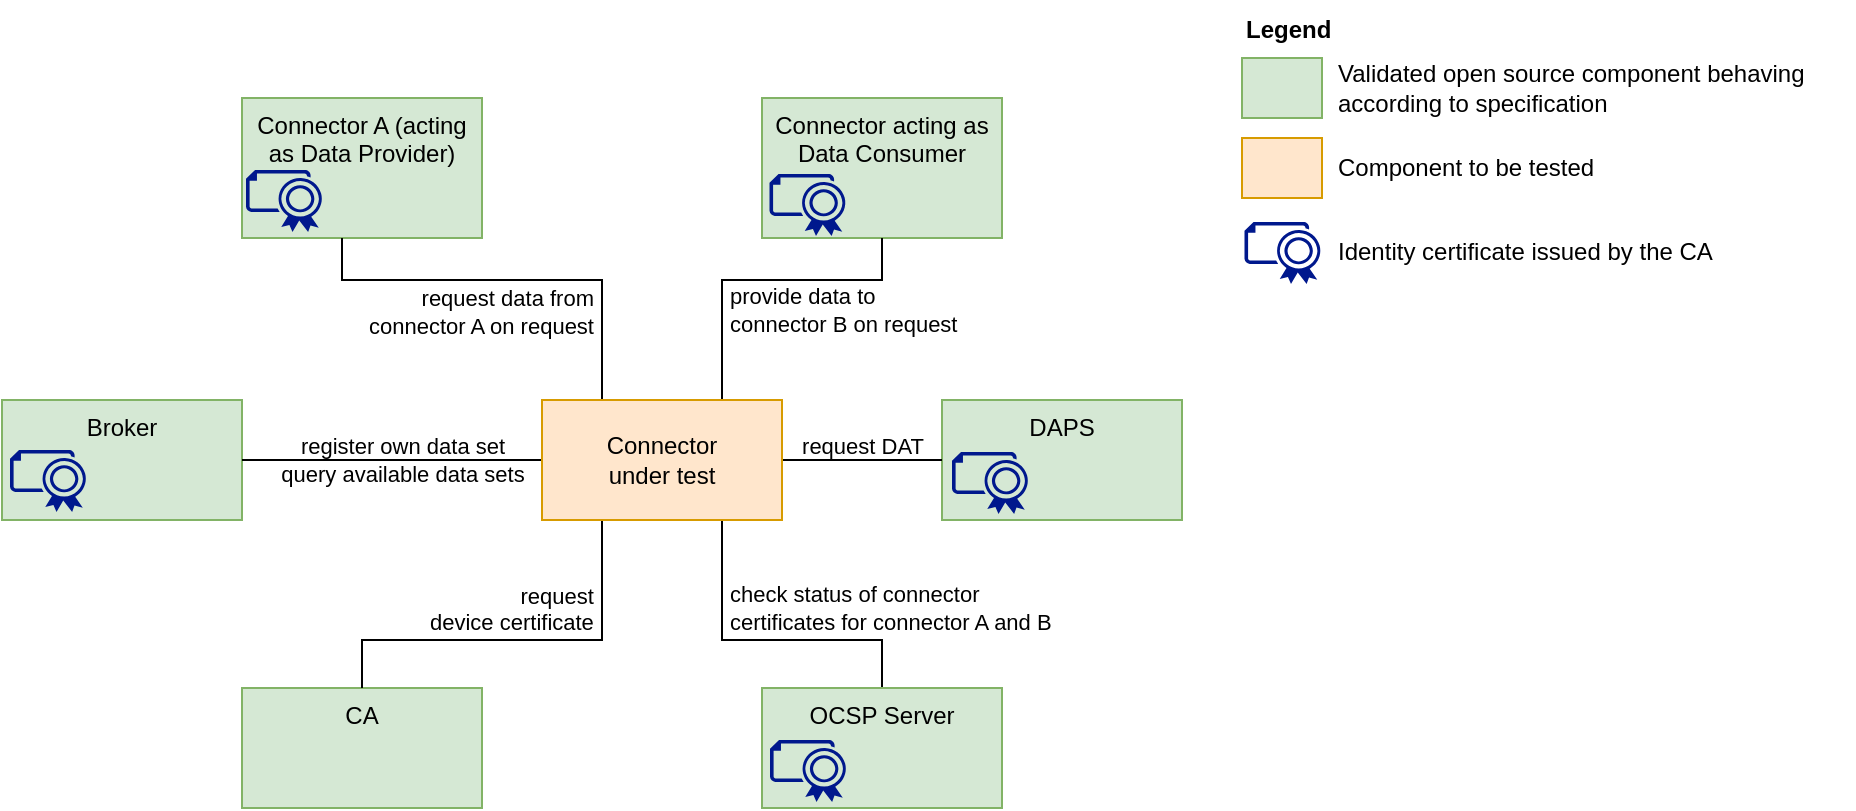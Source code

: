 <mxfile version="14.6.13" type="device"><diagram id="S3DzP4ZIXc_DCiwQGcUj" name="Page-1"><mxGraphModel dx="1422" dy="852" grid="1" gridSize="10" guides="1" tooltips="1" connect="1" arrows="1" fold="1" page="1" pageScale="1" pageWidth="850" pageHeight="1100" math="0" shadow="0"><root><mxCell id="0"/><mxCell id="1" parent="0"/><mxCell id="s2ZVkHYxuJsYrvT4ztzj-1" value="CA" style="rounded=0;whiteSpace=wrap;html=1;fillColor=#d5e8d4;strokeColor=#82b366;verticalAlign=top;" vertex="1" parent="1"><mxGeometry x="360" y="464" width="120" height="60" as="geometry"/></mxCell><mxCell id="s2ZVkHYxuJsYrvT4ztzj-2" value="DAPS" style="rounded=0;whiteSpace=wrap;html=1;fillColor=#d5e8d4;strokeColor=#82b366;verticalAlign=top;" vertex="1" parent="1"><mxGeometry x="710" y="320" width="120" height="60" as="geometry"/></mxCell><mxCell id="s2ZVkHYxuJsYrvT4ztzj-3" value="Connector A (acting as Data Provider)" style="rounded=0;whiteSpace=wrap;html=1;fillColor=#d5e8d4;strokeColor=#82b366;verticalAlign=top;" vertex="1" parent="1"><mxGeometry x="360" y="169" width="120" height="70" as="geometry"/></mxCell><mxCell id="s2ZVkHYxuJsYrvT4ztzj-4" value="Connector acting as Data Consumer" style="rounded=0;whiteSpace=wrap;html=1;fillColor=#d5e8d4;strokeColor=#82b366;verticalAlign=top;" vertex="1" parent="1"><mxGeometry x="620" y="169" width="120" height="70" as="geometry"/></mxCell><mxCell id="s2ZVkHYxuJsYrvT4ztzj-5" value="Broker" style="rounded=0;whiteSpace=wrap;html=1;fillColor=#d5e8d4;strokeColor=#82b366;verticalAlign=top;" vertex="1" parent="1"><mxGeometry x="240" y="320" width="120" height="60" as="geometry"/></mxCell><mxCell id="s2ZVkHYxuJsYrvT4ztzj-31" value="register own data set&lt;br&gt;query available data sets" style="edgeStyle=orthogonalEdgeStyle;rounded=0;orthogonalLoop=1;jettySize=auto;html=1;endArrow=none;endFill=0;align=center;verticalAlign=middle;labelBackgroundColor=none;" edge="1" parent="1" source="s2ZVkHYxuJsYrvT4ztzj-6" target="s2ZVkHYxuJsYrvT4ztzj-5"><mxGeometry x="-0.067" relative="1" as="geometry"><mxPoint as="offset"/></mxGeometry></mxCell><mxCell id="s2ZVkHYxuJsYrvT4ztzj-32" value="" style="edgeStyle=orthogonalEdgeStyle;rounded=0;orthogonalLoop=1;jettySize=auto;html=1;entryX=0.5;entryY=1;entryDx=0;entryDy=0;endArrow=none;endFill=0;align=left;exitX=0.75;exitY=0;exitDx=0;exitDy=0;" edge="1" parent="1" source="s2ZVkHYxuJsYrvT4ztzj-6" target="s2ZVkHYxuJsYrvT4ztzj-4"><mxGeometry x="-0.581" y="-10" relative="1" as="geometry"><Array as="points"><mxPoint x="600" y="260"/><mxPoint x="680" y="260"/></Array><mxPoint as="offset"/></mxGeometry></mxCell><mxCell id="s2ZVkHYxuJsYrvT4ztzj-33" style="edgeStyle=orthogonalEdgeStyle;rounded=0;orthogonalLoop=1;jettySize=auto;html=1;endArrow=none;endFill=0;align=center;exitX=0.25;exitY=0;exitDx=0;exitDy=0;" edge="1" parent="1" source="s2ZVkHYxuJsYrvT4ztzj-6" target="s2ZVkHYxuJsYrvT4ztzj-3"><mxGeometry relative="1" as="geometry"><Array as="points"><mxPoint x="540" y="260"/><mxPoint x="410" y="260"/></Array></mxGeometry></mxCell><mxCell id="s2ZVkHYxuJsYrvT4ztzj-36" value="request DAT&lt;br&gt;&amp;nbsp;" style="edgeStyle=orthogonalEdgeStyle;rounded=0;orthogonalLoop=1;jettySize=auto;html=1;entryX=0;entryY=0.5;entryDx=0;entryDy=0;endArrow=none;endFill=0;align=center;verticalAlign=middle;labelBackgroundColor=none;" edge="1" parent="1" source="s2ZVkHYxuJsYrvT4ztzj-6" target="s2ZVkHYxuJsYrvT4ztzj-2"><mxGeometry relative="1" as="geometry"/></mxCell><mxCell id="s2ZVkHYxuJsYrvT4ztzj-37" value="" style="edgeStyle=orthogonalEdgeStyle;rounded=0;orthogonalLoop=1;jettySize=auto;html=1;entryX=0.5;entryY=0;entryDx=0;entryDy=0;endArrow=none;endFill=0;align=right;exitX=0.25;exitY=1;exitDx=0;exitDy=0;" edge="1" parent="1" source="s2ZVkHYxuJsYrvT4ztzj-6" target="s2ZVkHYxuJsYrvT4ztzj-1"><mxGeometry x="-0.658" y="-10" relative="1" as="geometry"><Array as="points"><mxPoint x="540" y="440"/><mxPoint x="420" y="440"/></Array><mxPoint as="offset"/></mxGeometry></mxCell><mxCell id="s2ZVkHYxuJsYrvT4ztzj-38" style="edgeStyle=orthogonalEdgeStyle;rounded=0;orthogonalLoop=1;jettySize=auto;html=1;endArrow=none;endFill=0;align=right;" edge="1" parent="1" source="s2ZVkHYxuJsYrvT4ztzj-6" target="s2ZVkHYxuJsYrvT4ztzj-28"><mxGeometry relative="1" as="geometry"><Array as="points"><mxPoint x="600" y="440"/><mxPoint x="680" y="440"/></Array></mxGeometry></mxCell><mxCell id="s2ZVkHYxuJsYrvT4ztzj-6" value="Connector&lt;br&gt;under test" style="rounded=0;whiteSpace=wrap;html=1;fillColor=#ffe6cc;strokeColor=#d79b00;" vertex="1" parent="1"><mxGeometry x="510" y="320" width="120" height="60" as="geometry"/></mxCell><mxCell id="s2ZVkHYxuJsYrvT4ztzj-7" value="" style="rounded=0;whiteSpace=wrap;html=1;fillColor=#d5e8d4;strokeColor=#82b366;" vertex="1" parent="1"><mxGeometry x="860" y="149" width="40" height="30" as="geometry"/></mxCell><mxCell id="s2ZVkHYxuJsYrvT4ztzj-8" value="Validated open source component behaving according to specification" style="text;html=1;strokeColor=none;fillColor=none;align=left;verticalAlign=middle;whiteSpace=wrap;rounded=0;" vertex="1" parent="1"><mxGeometry x="906" y="149" width="260" height="30" as="geometry"/></mxCell><mxCell id="s2ZVkHYxuJsYrvT4ztzj-9" value="" style="rounded=0;whiteSpace=wrap;html=1;fillColor=#ffe6cc;strokeColor=#d79b00;" vertex="1" parent="1"><mxGeometry x="860" y="189" width="40" height="30" as="geometry"/></mxCell><mxCell id="s2ZVkHYxuJsYrvT4ztzj-10" value="Component to be tested" style="text;html=1;strokeColor=none;fillColor=none;align=left;verticalAlign=middle;whiteSpace=wrap;rounded=0;" vertex="1" parent="1"><mxGeometry x="906" y="189" width="260" height="30" as="geometry"/></mxCell><mxCell id="s2ZVkHYxuJsYrvT4ztzj-11" value="&lt;b&gt;Legend&lt;/b&gt;" style="text;html=1;strokeColor=none;fillColor=none;align=left;verticalAlign=middle;whiteSpace=wrap;rounded=0;" vertex="1" parent="1"><mxGeometry x="860" y="120" width="260" height="30" as="geometry"/></mxCell><mxCell id="s2ZVkHYxuJsYrvT4ztzj-22" value="" style="aspect=fixed;pointerEvents=1;shadow=0;dashed=0;html=1;strokeColor=none;labelPosition=center;verticalLabelPosition=bottom;verticalAlign=top;align=center;fillColor=#00188D;shape=mxgraph.azure.certificate" vertex="1" parent="1"><mxGeometry x="362" y="205" width="38.75" height="31" as="geometry"/></mxCell><mxCell id="s2ZVkHYxuJsYrvT4ztzj-23" value="" style="aspect=fixed;pointerEvents=1;shadow=0;dashed=0;html=1;strokeColor=none;labelPosition=center;verticalLabelPosition=bottom;verticalAlign=top;align=center;fillColor=#00188D;shape=mxgraph.azure.certificate" vertex="1" parent="1"><mxGeometry x="623.75" y="207" width="38.75" height="31" as="geometry"/></mxCell><mxCell id="s2ZVkHYxuJsYrvT4ztzj-24" value="" style="aspect=fixed;pointerEvents=1;shadow=0;dashed=0;html=1;strokeColor=none;labelPosition=center;verticalLabelPosition=bottom;verticalAlign=top;align=center;fillColor=#00188D;shape=mxgraph.azure.certificate" vertex="1" parent="1"><mxGeometry x="244" y="345" width="38.75" height="31" as="geometry"/></mxCell><mxCell id="s2ZVkHYxuJsYrvT4ztzj-25" value="" style="aspect=fixed;pointerEvents=1;shadow=0;dashed=0;html=1;strokeColor=none;labelPosition=center;verticalLabelPosition=bottom;verticalAlign=top;align=center;fillColor=#00188D;shape=mxgraph.azure.certificate" vertex="1" parent="1"><mxGeometry x="861.25" y="231" width="38.75" height="31" as="geometry"/></mxCell><mxCell id="s2ZVkHYxuJsYrvT4ztzj-26" value="Identity certificate issued by the CA" style="text;html=1;strokeColor=none;fillColor=none;align=left;verticalAlign=middle;whiteSpace=wrap;rounded=0;" vertex="1" parent="1"><mxGeometry x="906" y="231" width="260" height="30" as="geometry"/></mxCell><mxCell id="s2ZVkHYxuJsYrvT4ztzj-27" value="" style="aspect=fixed;pointerEvents=1;shadow=0;dashed=0;html=1;strokeColor=none;labelPosition=center;verticalLabelPosition=bottom;verticalAlign=top;align=center;fillColor=#00188D;shape=mxgraph.azure.certificate" vertex="1" parent="1"><mxGeometry x="715" y="346" width="38.75" height="31" as="geometry"/></mxCell><mxCell id="s2ZVkHYxuJsYrvT4ztzj-28" value="OCSP Server" style="rounded=0;whiteSpace=wrap;html=1;fillColor=#d5e8d4;strokeColor=#82b366;verticalAlign=top;" vertex="1" parent="1"><mxGeometry x="620" y="464" width="120" height="60" as="geometry"/></mxCell><mxCell id="s2ZVkHYxuJsYrvT4ztzj-35" value="&lt;span style=&quot;color: rgb(0, 0, 0); font-family: helvetica; font-size: 11px; font-style: normal; font-weight: 400; letter-spacing: normal; text-indent: 0px; text-transform: none; word-spacing: 0px; background-color: rgb(255, 255, 255); display: inline; float: none;&quot;&gt;request data from&lt;/span&gt;&lt;br style=&quot;color: rgb(0, 0, 0); font-family: helvetica; font-size: 11px; font-style: normal; font-weight: 400; letter-spacing: normal; text-indent: 0px; text-transform: none; word-spacing: 0px;&quot;&gt;&lt;span style=&quot;color: rgb(0, 0, 0); font-family: helvetica; font-size: 11px; font-style: normal; font-weight: 400; letter-spacing: normal; text-indent: 0px; text-transform: none; word-spacing: 0px; background-color: rgb(255, 255, 255); display: inline; float: none;&quot;&gt;connector A on request&lt;/span&gt;" style="text;whiteSpace=wrap;html=1;align=right;" vertex="1" parent="1"><mxGeometry x="397.75" y="255" width="140" height="40" as="geometry"/></mxCell><mxCell id="s2ZVkHYxuJsYrvT4ztzj-40" value="" style="aspect=fixed;pointerEvents=1;shadow=0;dashed=0;html=1;strokeColor=none;labelPosition=center;verticalLabelPosition=bottom;verticalAlign=top;align=center;fillColor=#00188D;shape=mxgraph.azure.certificate" vertex="1" parent="1"><mxGeometry x="624" y="490" width="38.75" height="31" as="geometry"/></mxCell><mxCell id="s2ZVkHYxuJsYrvT4ztzj-42" value="&lt;meta charset=&quot;utf-8&quot;&gt;&lt;span style=&quot;color: rgb(0, 0, 0); font-family: helvetica; font-size: 11px; font-style: normal; font-weight: 400; letter-spacing: normal; text-align: left; text-indent: 0px; text-transform: none; word-spacing: 0px; background-color: rgb(255, 255, 255); display: inline; float: none;&quot;&gt;provide data to&lt;/span&gt;&lt;br style=&quot;color: rgb(0, 0, 0); font-family: helvetica; font-size: 11px; font-style: normal; font-weight: 400; letter-spacing: normal; text-align: left; text-indent: 0px; text-transform: none; word-spacing: 0px;&quot;&gt;&lt;span style=&quot;color: rgb(0, 0, 0); font-family: helvetica; font-size: 11px; font-style: normal; font-weight: 400; letter-spacing: normal; text-align: left; text-indent: 0px; text-transform: none; word-spacing: 0px; background-color: rgb(255, 255, 255); display: inline; float: none;&quot;&gt;connector B on request&lt;/span&gt;" style="text;whiteSpace=wrap;html=1;" vertex="1" parent="1"><mxGeometry x="602" y="254" width="140" height="40" as="geometry"/></mxCell><mxCell id="s2ZVkHYxuJsYrvT4ztzj-43" value="&lt;meta charset=&quot;utf-8&quot;&gt;&lt;span style=&quot;color: rgb(0, 0, 0); font-family: helvetica; font-size: 11px; font-style: normal; font-weight: 400; letter-spacing: normal; text-align: left; text-indent: 0px; text-transform: none; word-spacing: 0px; background-color: rgb(255, 255, 255); display: inline; float: none;&quot;&gt;check status of connector&lt;/span&gt;&lt;br style=&quot;color: rgb(0, 0, 0); font-family: helvetica; font-size: 11px; font-style: normal; font-weight: 400; letter-spacing: normal; text-align: left; text-indent: 0px; text-transform: none; word-spacing: 0px;&quot;&gt;&lt;span style=&quot;color: rgb(0, 0, 0); font-family: helvetica; font-size: 11px; font-style: normal; font-weight: 400; letter-spacing: normal; text-align: left; text-indent: 0px; text-transform: none; word-spacing: 0px; background-color: rgb(255, 255, 255); display: inline; float: none;&quot;&gt;certificates for connector A and B&lt;/span&gt;" style="text;whiteSpace=wrap;html=1;" vertex="1" parent="1"><mxGeometry x="602" y="403" width="190" height="40" as="geometry"/></mxCell><mxCell id="s2ZVkHYxuJsYrvT4ztzj-44" value="&lt;meta charset=&quot;utf-8&quot;&gt;&lt;div style=&quot;color: rgb(0, 0, 0); font-family: helvetica; font-size: 11px; font-style: normal; font-weight: 400; letter-spacing: normal; text-align: right; text-indent: 0px; text-transform: none; word-spacing: 0px;&quot;&gt;request&lt;/div&gt;&lt;div style=&quot;color: rgb(0, 0, 0); font-family: helvetica; font-size: 11px; font-style: normal; font-weight: 400; letter-spacing: normal; text-align: right; text-indent: 0px; text-transform: none; word-spacing: 0px;&quot;&gt;device&amp;nbsp;certificate&lt;/div&gt;" style="text;whiteSpace=wrap;html=1;" vertex="1" parent="1"><mxGeometry x="452" y="405" width="110" height="40" as="geometry"/></mxCell></root></mxGraphModel></diagram></mxfile>